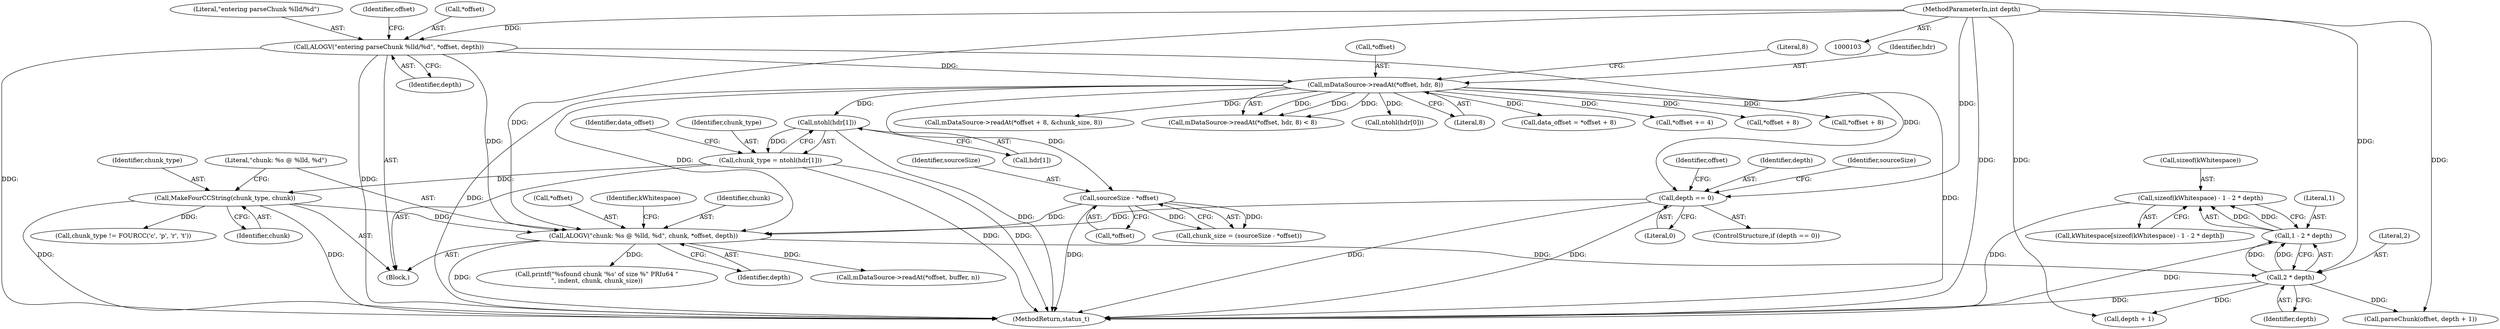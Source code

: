 digraph "0_Android_f4a88c8ed4f8186b3d6e2852993e063fc33ff231@API" {
"1000245" [label="(Call,sizeof(kWhitespace) - 1 - 2 * depth)"];
"1000248" [label="(Call,1 - 2 * depth)"];
"1000250" [label="(Call,2 * depth)"];
"1000229" [label="(Call,ALOGV(\"chunk: %s @ %lld, %d\", chunk, *offset, depth))"];
"1000226" [label="(Call,MakeFourCCString(chunk_type, chunk))"];
"1000132" [label="(Call,chunk_type = ntohl(hdr[1]))"];
"1000134" [label="(Call,ntohl(hdr[1]))"];
"1000115" [label="(Call,mDataSource->readAt(*offset, hdr, 8))"];
"1000107" [label="(Call,ALOGV(\"entering parseChunk %lld/%d\", *offset, depth))"];
"1000105" [label="(MethodParameterIn,int depth)"];
"1000199" [label="(Call,sourceSize - *offset)"];
"1000185" [label="(Call,depth == 0)"];
"1000187" [label="(Literal,0)"];
"1000249" [label="(Literal,1)"];
"1000105" [label="(MethodParameterIn,int depth)"];
"1000185" [label="(Call,depth == 0)"];
"1000140" [label="(Identifier,data_offset)"];
"1000232" [label="(Call,*offset)"];
"1000115" [label="(Call,mDataSource->readAt(*offset, hdr, 8))"];
"1000119" [label="(Literal,8)"];
"1000186" [label="(Identifier,depth)"];
"1000237" [label="(Identifier,kWhitespace)"];
"1000234" [label="(Identifier,depth)"];
"1000199" [label="(Call,sourceSize - *offset)"];
"1000197" [label="(Call,chunk_size = (sourceSize - *offset))"];
"1000245" [label="(Call,sizeof(kWhitespace) - 1 - 2 * depth)"];
"1000248" [label="(Call,1 - 2 * depth)"];
"1000250" [label="(Call,2 * depth)"];
"1000226" [label="(Call,MakeFourCCString(chunk_type, chunk))"];
"1000275" [label="(Call,mDataSource->readAt(*offset, buffer, n))"];
"1000152" [label="(Call,mDataSource->readAt(*offset + 8, &chunk_size, 8))"];
"1000114" [label="(Call,mDataSource->readAt(*offset, hdr, 8) < 8)"];
"1000230" [label="(Literal,\"chunk: %s @ %lld, %d\")"];
"1000243" [label="(Call,kWhitespace[sizeof(kWhitespace) - 1 - 2 * depth])"];
"1000134" [label="(Call,ntohl(hdr[1]))"];
"1000116" [label="(Call,*offset)"];
"1000127" [label="(Call,ntohl(hdr[0]))"];
"1000253" [label="(Call,printf(\"%sfound chunk '%s' of size %\" PRIu64 \"\n\", indent, chunk, chunk_size))"];
"1000194" [label="(Identifier,sourceSize)"];
"1000184" [label="(ControlStructure,if (depth == 0))"];
"1000343" [label="(Call,parseChunk(offset, depth + 1))"];
"1000252" [label="(Identifier,depth)"];
"1000132" [label="(Call,chunk_type = ntohl(hdr[1]))"];
"1000111" [label="(Identifier,depth)"];
"1000135" [label="(Call,hdr[1])"];
"1000108" [label="(Literal,\"entering parseChunk %lld/%d\")"];
"1000117" [label="(Identifier,offset)"];
"1000227" [label="(Identifier,chunk_type)"];
"1000229" [label="(Call,ALOGV(\"chunk: %s @ %lld, %d\", chunk, *offset, depth))"];
"1000109" [label="(Call,*offset)"];
"1002911" [label="(MethodReturn,status_t)"];
"1000139" [label="(Call,data_offset = *offset + 8)"];
"1000106" [label="(Block,)"];
"1000301" [label="(Call,chunk_type != FOURCC('c', 'p', 'r', 't'))"];
"1000211" [label="(Call,*offset += 4)"];
"1000153" [label="(Call,*offset + 8)"];
"1000231" [label="(Identifier,chunk)"];
"1000213" [label="(Identifier,offset)"];
"1000120" [label="(Literal,8)"];
"1000246" [label="(Call,sizeof(kWhitespace))"];
"1000251" [label="(Literal,2)"];
"1000141" [label="(Call,*offset + 8)"];
"1000107" [label="(Call,ALOGV(\"entering parseChunk %lld/%d\", *offset, depth))"];
"1000133" [label="(Identifier,chunk_type)"];
"1000201" [label="(Call,*offset)"];
"1000118" [label="(Identifier,hdr)"];
"1000200" [label="(Identifier,sourceSize)"];
"1000345" [label="(Call,depth + 1)"];
"1000228" [label="(Identifier,chunk)"];
"1000245" -> "1000243"  [label="AST: "];
"1000245" -> "1000248"  [label="CFG: "];
"1000246" -> "1000245"  [label="AST: "];
"1000248" -> "1000245"  [label="AST: "];
"1000243" -> "1000245"  [label="CFG: "];
"1000245" -> "1002911"  [label="DDG: "];
"1000248" -> "1000245"  [label="DDG: "];
"1000248" -> "1000245"  [label="DDG: "];
"1000248" -> "1000250"  [label="CFG: "];
"1000249" -> "1000248"  [label="AST: "];
"1000250" -> "1000248"  [label="AST: "];
"1000248" -> "1002911"  [label="DDG: "];
"1000250" -> "1000248"  [label="DDG: "];
"1000250" -> "1000248"  [label="DDG: "];
"1000250" -> "1000252"  [label="CFG: "];
"1000251" -> "1000250"  [label="AST: "];
"1000252" -> "1000250"  [label="AST: "];
"1000250" -> "1002911"  [label="DDG: "];
"1000229" -> "1000250"  [label="DDG: "];
"1000105" -> "1000250"  [label="DDG: "];
"1000250" -> "1000343"  [label="DDG: "];
"1000250" -> "1000345"  [label="DDG: "];
"1000229" -> "1000106"  [label="AST: "];
"1000229" -> "1000234"  [label="CFG: "];
"1000230" -> "1000229"  [label="AST: "];
"1000231" -> "1000229"  [label="AST: "];
"1000232" -> "1000229"  [label="AST: "];
"1000234" -> "1000229"  [label="AST: "];
"1000237" -> "1000229"  [label="CFG: "];
"1000229" -> "1002911"  [label="DDG: "];
"1000226" -> "1000229"  [label="DDG: "];
"1000199" -> "1000229"  [label="DDG: "];
"1000115" -> "1000229"  [label="DDG: "];
"1000185" -> "1000229"  [label="DDG: "];
"1000107" -> "1000229"  [label="DDG: "];
"1000105" -> "1000229"  [label="DDG: "];
"1000229" -> "1000253"  [label="DDG: "];
"1000229" -> "1000275"  [label="DDG: "];
"1000226" -> "1000106"  [label="AST: "];
"1000226" -> "1000228"  [label="CFG: "];
"1000227" -> "1000226"  [label="AST: "];
"1000228" -> "1000226"  [label="AST: "];
"1000230" -> "1000226"  [label="CFG: "];
"1000226" -> "1002911"  [label="DDG: "];
"1000226" -> "1002911"  [label="DDG: "];
"1000132" -> "1000226"  [label="DDG: "];
"1000226" -> "1000301"  [label="DDG: "];
"1000132" -> "1000106"  [label="AST: "];
"1000132" -> "1000134"  [label="CFG: "];
"1000133" -> "1000132"  [label="AST: "];
"1000134" -> "1000132"  [label="AST: "];
"1000140" -> "1000132"  [label="CFG: "];
"1000132" -> "1002911"  [label="DDG: "];
"1000132" -> "1002911"  [label="DDG: "];
"1000134" -> "1000132"  [label="DDG: "];
"1000134" -> "1000135"  [label="CFG: "];
"1000135" -> "1000134"  [label="AST: "];
"1000134" -> "1002911"  [label="DDG: "];
"1000115" -> "1000134"  [label="DDG: "];
"1000115" -> "1000114"  [label="AST: "];
"1000115" -> "1000119"  [label="CFG: "];
"1000116" -> "1000115"  [label="AST: "];
"1000118" -> "1000115"  [label="AST: "];
"1000119" -> "1000115"  [label="AST: "];
"1000120" -> "1000115"  [label="CFG: "];
"1000115" -> "1002911"  [label="DDG: "];
"1000115" -> "1002911"  [label="DDG: "];
"1000115" -> "1000114"  [label="DDG: "];
"1000115" -> "1000114"  [label="DDG: "];
"1000115" -> "1000114"  [label="DDG: "];
"1000107" -> "1000115"  [label="DDG: "];
"1000115" -> "1000127"  [label="DDG: "];
"1000115" -> "1000139"  [label="DDG: "];
"1000115" -> "1000141"  [label="DDG: "];
"1000115" -> "1000152"  [label="DDG: "];
"1000115" -> "1000153"  [label="DDG: "];
"1000115" -> "1000199"  [label="DDG: "];
"1000115" -> "1000211"  [label="DDG: "];
"1000107" -> "1000106"  [label="AST: "];
"1000107" -> "1000111"  [label="CFG: "];
"1000108" -> "1000107"  [label="AST: "];
"1000109" -> "1000107"  [label="AST: "];
"1000111" -> "1000107"  [label="AST: "];
"1000117" -> "1000107"  [label="CFG: "];
"1000107" -> "1002911"  [label="DDG: "];
"1000107" -> "1002911"  [label="DDG: "];
"1000105" -> "1000107"  [label="DDG: "];
"1000107" -> "1000185"  [label="DDG: "];
"1000105" -> "1000103"  [label="AST: "];
"1000105" -> "1002911"  [label="DDG: "];
"1000105" -> "1000185"  [label="DDG: "];
"1000105" -> "1000343"  [label="DDG: "];
"1000105" -> "1000345"  [label="DDG: "];
"1000199" -> "1000197"  [label="AST: "];
"1000199" -> "1000201"  [label="CFG: "];
"1000200" -> "1000199"  [label="AST: "];
"1000201" -> "1000199"  [label="AST: "];
"1000197" -> "1000199"  [label="CFG: "];
"1000199" -> "1002911"  [label="DDG: "];
"1000199" -> "1000197"  [label="DDG: "];
"1000199" -> "1000197"  [label="DDG: "];
"1000185" -> "1000184"  [label="AST: "];
"1000185" -> "1000187"  [label="CFG: "];
"1000186" -> "1000185"  [label="AST: "];
"1000187" -> "1000185"  [label="AST: "];
"1000194" -> "1000185"  [label="CFG: "];
"1000213" -> "1000185"  [label="CFG: "];
"1000185" -> "1002911"  [label="DDG: "];
"1000185" -> "1002911"  [label="DDG: "];
}
